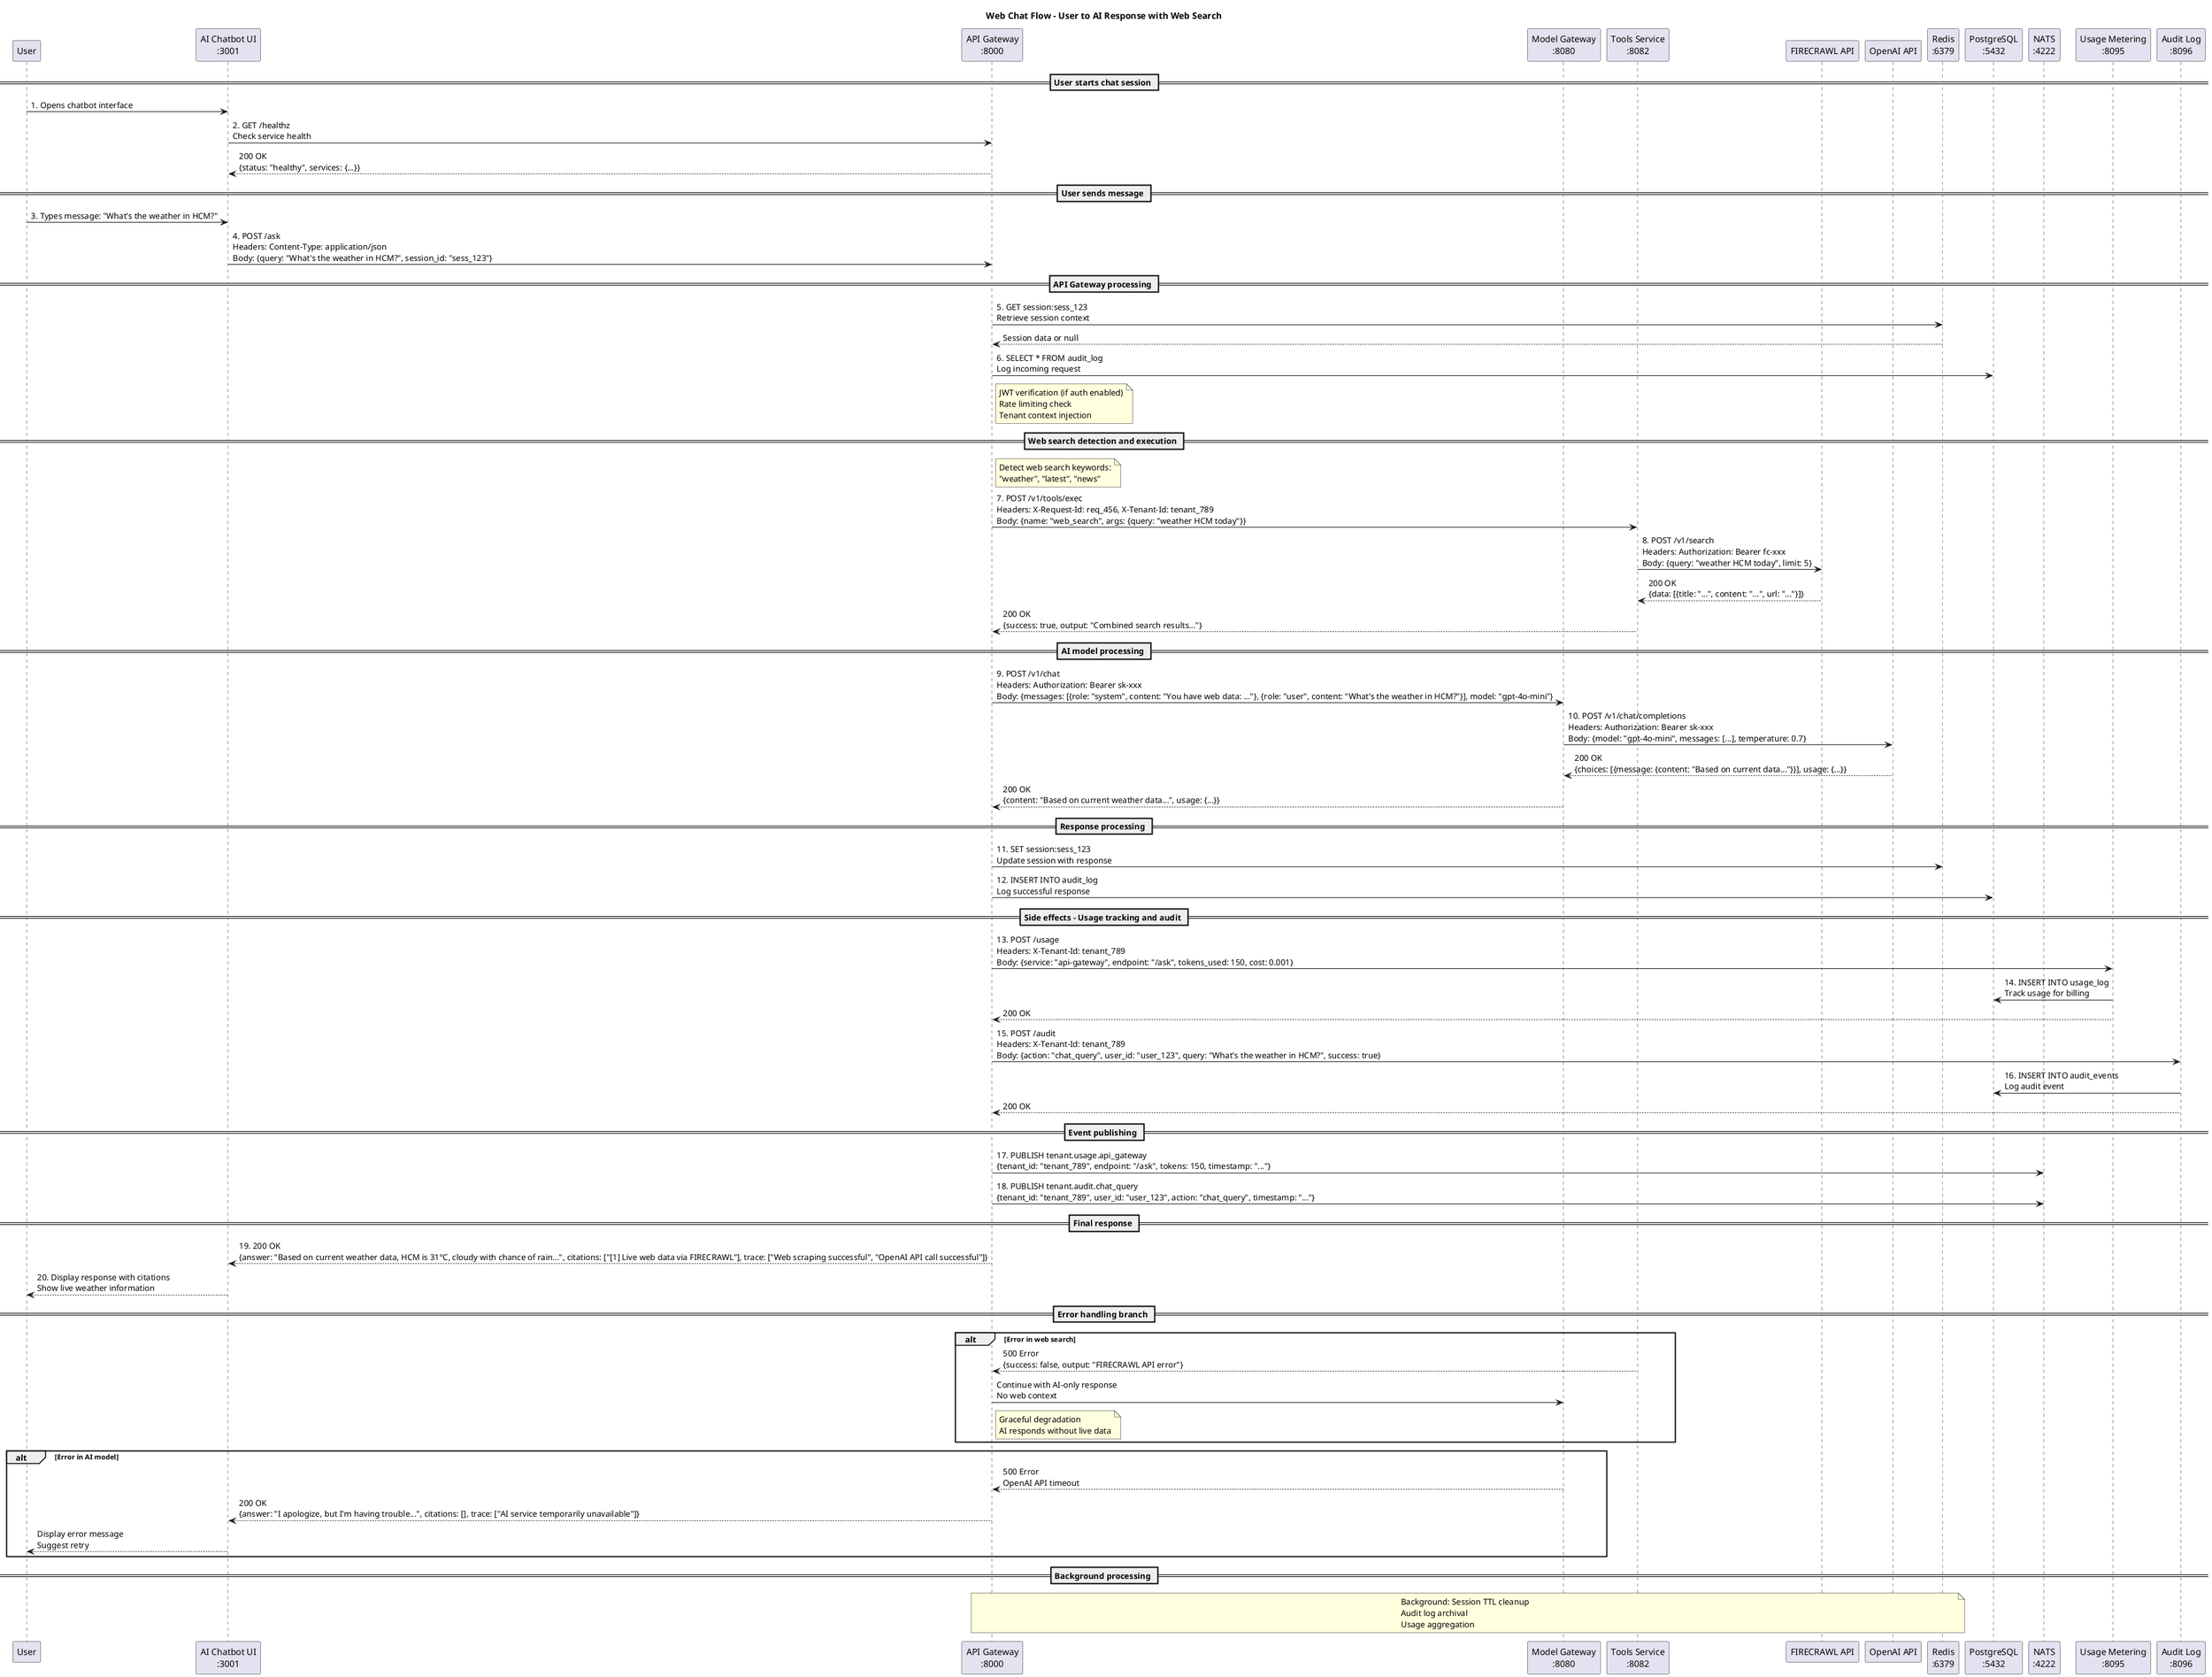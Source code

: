 @startuml Flow-Web-Chat
title Web Chat Flow - User to AI Response with Web Search

participant "User" as User
participant "AI Chatbot UI\n:3001" as ChatbotUI
participant "API Gateway\n:8000" as APIGateway
participant "Model Gateway\n:8080" as ModelGateway
participant "Tools Service\n:8082" as ToolsService
participant "FIRECRAWL API" as FIRECRAWL
participant "OpenAI API" as OpenAI
participant "Redis\n:6379" as Redis
participant "PostgreSQL\n:5432" as Postgres
participant "NATS\n:4222" as NATS
participant "Usage Metering\n:8095" as UsageMetering
participant "Audit Log\n:8096" as AuditLog

== User starts chat session ==
User -> ChatbotUI : 1. Opens chatbot interface
ChatbotUI -> APIGateway : 2. GET /healthz\nCheck service health
APIGateway --> ChatbotUI : 200 OK\n{status: "healthy", services: {...}}

== User sends message ==
User -> ChatbotUI : 3. Types message: "What's the weather in HCM?"
ChatbotUI -> APIGateway : 4. POST /ask\nHeaders: Content-Type: application/json\nBody: {query: "What's the weather in HCM?", session_id: "sess_123"}

== API Gateway processing ==
APIGateway -> Redis : 5. GET session:sess_123\nRetrieve session context
Redis --> APIGateway : Session data or null

APIGateway -> Postgres : 6. SELECT * FROM audit_log\nLog incoming request
note right of APIGateway : JWT verification (if auth enabled)\nRate limiting check\nTenant context injection

== Web search detection and execution ==
note right of APIGateway : Detect web search keywords:\n"weather", "latest", "news"
APIGateway -> ToolsService : 7. POST /v1/tools/exec\nHeaders: X-Request-Id: req_456, X-Tenant-Id: tenant_789\nBody: {name: "web_search", args: {query: "weather HCM today"}}

ToolsService -> FIRECRAWL : 8. POST /v1/search\nHeaders: Authorization: Bearer fc-xxx\nBody: {query: "weather HCM today", limit: 5}
FIRECRAWL --> ToolsService : 200 OK\n{data: [{title: "...", content: "...", url: "..."}]}
ToolsService --> APIGateway : 200 OK\n{success: true, output: "Combined search results..."}

== AI model processing ==
APIGateway -> ModelGateway : 9. POST /v1/chat\nHeaders: Authorization: Bearer sk-xxx\nBody: {messages: [{role: "system", content: "You have web data: ..."}, {role: "user", content: "What's the weather in HCM?"}], model: "gpt-4o-mini"}

ModelGateway -> OpenAI : 10. POST /v1/chat/completions\nHeaders: Authorization: Bearer sk-xxx\nBody: {model: "gpt-4o-mini", messages: [...], temperature: 0.7}
OpenAI --> ModelGateway : 200 OK\n{choices: [{message: {content: "Based on current data..."}}], usage: {...}}
ModelGateway --> APIGateway : 200 OK\n{content: "Based on current weather data...", usage: {...}}

== Response processing ==
APIGateway -> Redis : 11. SET session:sess_123\nUpdate session with response
APIGateway -> Postgres : 12. INSERT INTO audit_log\nLog successful response

== Side effects - Usage tracking and audit ==
APIGateway -> UsageMetering : 13. POST /usage\nHeaders: X-Tenant-Id: tenant_789\nBody: {service: "api-gateway", endpoint: "/ask", tokens_used: 150, cost: 0.001}
UsageMetering -> Postgres : 14. INSERT INTO usage_log\nTrack usage for billing
UsageMetering --> APIGateway : 200 OK

APIGateway -> AuditLog : 15. POST /audit\nHeaders: X-Tenant-Id: tenant_789\nBody: {action: "chat_query", user_id: "user_123", query: "What's the weather in HCM?", success: true}
AuditLog -> Postgres : 16. INSERT INTO audit_events\nLog audit event
AuditLog --> APIGateway : 200 OK

== Event publishing ==
APIGateway -> NATS : 17. PUBLISH tenant.usage.api_gateway\n{tenant_id: "tenant_789", endpoint: "/ask", tokens: 150, timestamp: "..."}
APIGateway -> NATS : 18. PUBLISH tenant.audit.chat_query\n{tenant_id: "tenant_789", user_id: "user_123", action: "chat_query", timestamp: "..."}

== Final response ==
APIGateway --> ChatbotUI : 19. 200 OK\n{answer: "Based on current weather data, HCM is 31°C, cloudy with chance of rain...", citations: ["[1] Live web data via FIRECRAWL"], trace: ["Web scraping successful", "OpenAI API call successful"]}

ChatbotUI --> User : 20. Display response with citations\nShow live weather information

== Error handling branch ==
alt Error in web search
    ToolsService --> APIGateway : 500 Error\n{success: false, output: "FIRECRAWL API error"}
    APIGateway -> ModelGateway : Continue with AI-only response\nNo web context
    note right of APIGateway : Graceful degradation\nAI responds without live data
end

alt Error in AI model
    ModelGateway --> APIGateway : 500 Error\nOpenAI API timeout
    APIGateway --> ChatbotUI : 200 OK\n{answer: "I apologize, but I'm having trouble...", citations: [], trace: ["AI service temporarily unavailable"]}
    ChatbotUI --> User : Display error message\nSuggest retry
end

== Background processing ==
note over APIGateway, Redis : Background: Session TTL cleanup\nAudit log archival\nUsage aggregation

@enduml
